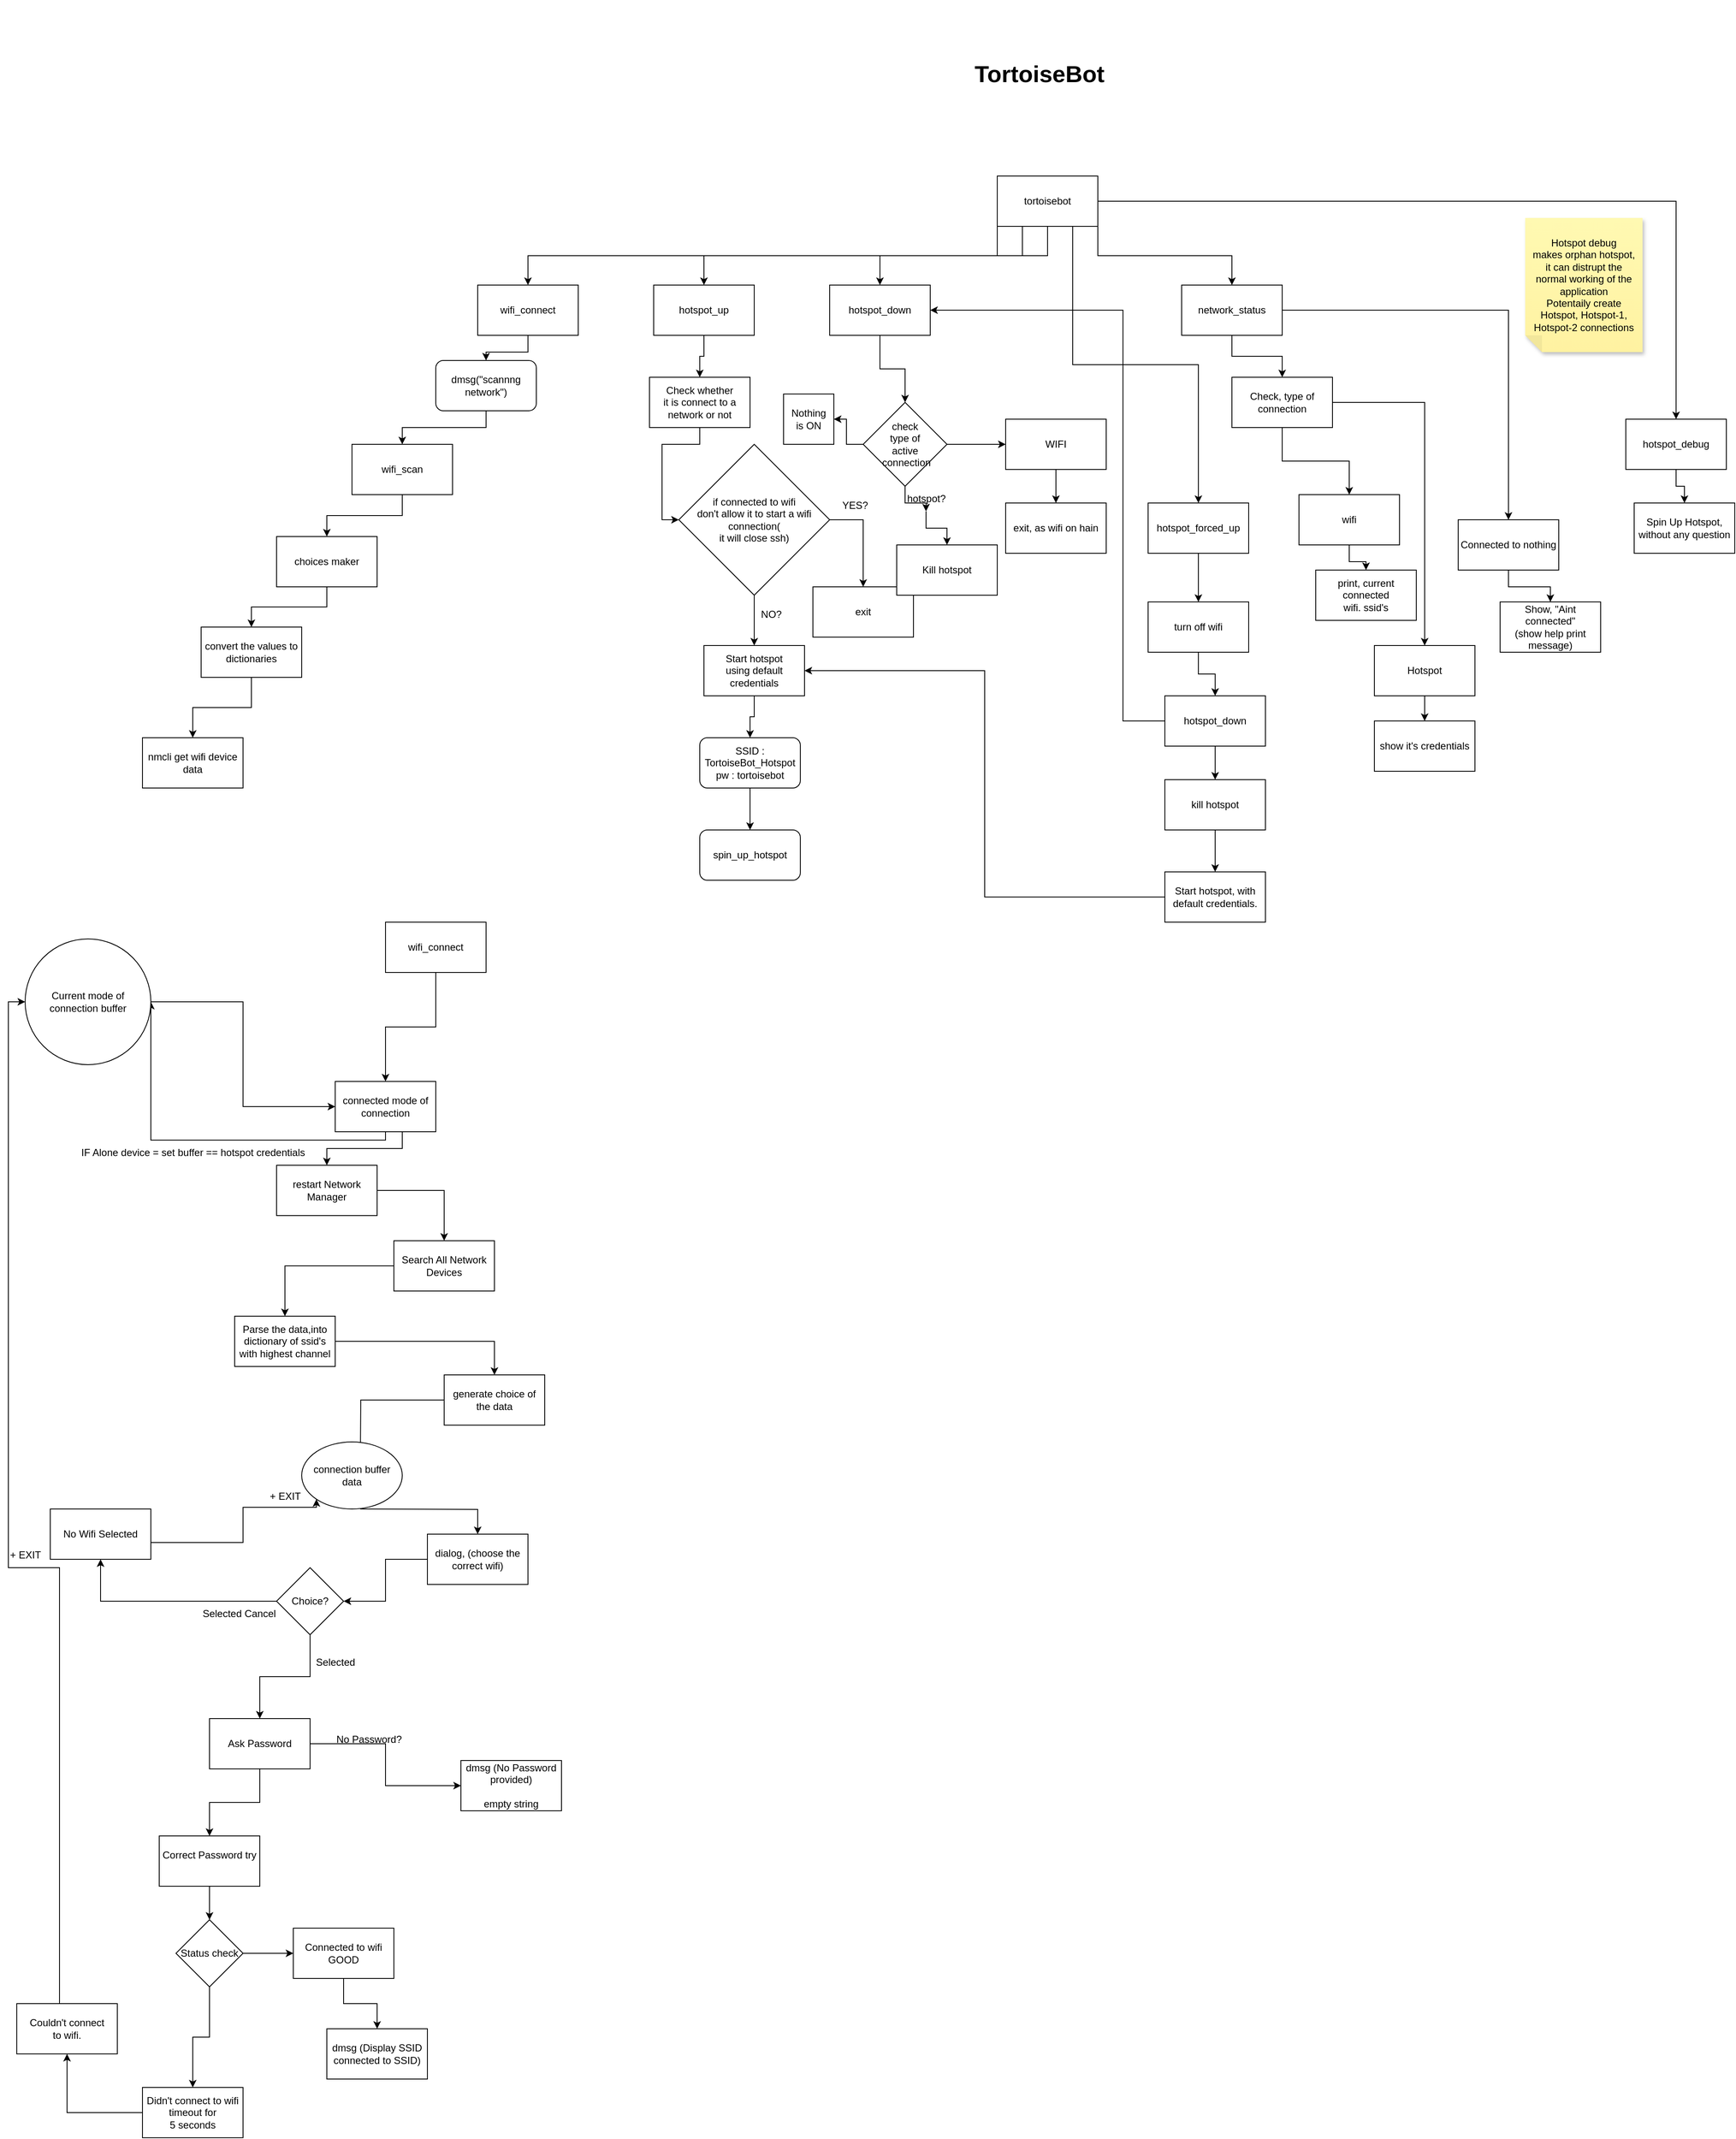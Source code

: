 <mxfile version="22.1.15" type="github">
  <diagram name="Page-1" id="8VOXqZR4LBoCSmC004xK">
    <mxGraphModel dx="2334" dy="1136" grid="1" gridSize="10" guides="1" tooltips="1" connect="1" arrows="1" fold="1" page="1" pageScale="1" pageWidth="850" pageHeight="1100" math="0" shadow="0">
      <root>
        <mxCell id="0" />
        <mxCell id="1" parent="0" />
        <mxCell id="CyJOnHxQEZw6uioQjQEH-8" style="edgeStyle=orthogonalEdgeStyle;rounded=0;orthogonalLoop=1;jettySize=auto;html=1;exitX=0.5;exitY=1;exitDx=0;exitDy=0;entryX=0.5;entryY=0;entryDx=0;entryDy=0;" parent="1" source="CyJOnHxQEZw6uioQjQEH-1" target="CyJOnHxQEZw6uioQjQEH-3" edge="1">
          <mxGeometry relative="1" as="geometry" />
        </mxCell>
        <mxCell id="CyJOnHxQEZw6uioQjQEH-10" style="edgeStyle=orthogonalEdgeStyle;rounded=0;orthogonalLoop=1;jettySize=auto;html=1;exitX=0;exitY=1;exitDx=0;exitDy=0;" parent="1" source="CyJOnHxQEZw6uioQjQEH-1" target="CyJOnHxQEZw6uioQjQEH-4" edge="1">
          <mxGeometry relative="1" as="geometry" />
        </mxCell>
        <mxCell id="CyJOnHxQEZw6uioQjQEH-11" style="edgeStyle=orthogonalEdgeStyle;rounded=0;orthogonalLoop=1;jettySize=auto;html=1;exitX=0.25;exitY=1;exitDx=0;exitDy=0;" parent="1" source="CyJOnHxQEZw6uioQjQEH-1" target="CyJOnHxQEZw6uioQjQEH-5" edge="1">
          <mxGeometry relative="1" as="geometry" />
        </mxCell>
        <mxCell id="CyJOnHxQEZw6uioQjQEH-12" style="edgeStyle=orthogonalEdgeStyle;rounded=0;orthogonalLoop=1;jettySize=auto;html=1;exitX=0.75;exitY=1;exitDx=0;exitDy=0;entryX=0.5;entryY=0;entryDx=0;entryDy=0;" parent="1" source="CyJOnHxQEZw6uioQjQEH-1" target="CyJOnHxQEZw6uioQjQEH-6" edge="1">
          <mxGeometry relative="1" as="geometry" />
        </mxCell>
        <mxCell id="CyJOnHxQEZw6uioQjQEH-13" style="edgeStyle=orthogonalEdgeStyle;rounded=0;orthogonalLoop=1;jettySize=auto;html=1;exitX=1;exitY=1;exitDx=0;exitDy=0;entryX=0.5;entryY=0;entryDx=0;entryDy=0;" parent="1" source="CyJOnHxQEZw6uioQjQEH-1" target="CyJOnHxQEZw6uioQjQEH-7" edge="1">
          <mxGeometry relative="1" as="geometry" />
        </mxCell>
        <mxCell id="CyJOnHxQEZw6uioQjQEH-15" style="edgeStyle=orthogonalEdgeStyle;rounded=0;orthogonalLoop=1;jettySize=auto;html=1;exitX=1;exitY=0.5;exitDx=0;exitDy=0;entryX=0.5;entryY=0;entryDx=0;entryDy=0;" parent="1" source="CyJOnHxQEZw6uioQjQEH-1" target="CyJOnHxQEZw6uioQjQEH-14" edge="1">
          <mxGeometry relative="1" as="geometry" />
        </mxCell>
        <mxCell id="CyJOnHxQEZw6uioQjQEH-1" value="&lt;div&gt;tortoisebot&lt;/div&gt;" style="rounded=0;whiteSpace=wrap;html=1;" parent="1" vertex="1">
          <mxGeometry x="1190" y="340" width="120" height="60" as="geometry" />
        </mxCell>
        <mxCell id="CyJOnHxQEZw6uioQjQEH-21" value="" style="edgeStyle=orthogonalEdgeStyle;rounded=0;orthogonalLoop=1;jettySize=auto;html=1;" parent="1" source="CyJOnHxQEZw6uioQjQEH-3" target="CyJOnHxQEZw6uioQjQEH-17" edge="1">
          <mxGeometry relative="1" as="geometry" />
        </mxCell>
        <mxCell id="CyJOnHxQEZw6uioQjQEH-3" value="&lt;div&gt;wifi_connect&lt;/div&gt;" style="whiteSpace=wrap;html=1;" parent="1" vertex="1">
          <mxGeometry x="570" y="470" width="120" height="60" as="geometry" />
        </mxCell>
        <mxCell id="CyJOnHxQEZw6uioQjQEH-36" style="edgeStyle=orthogonalEdgeStyle;rounded=0;orthogonalLoop=1;jettySize=auto;html=1;exitX=0.5;exitY=1;exitDx=0;exitDy=0;" parent="1" source="CyJOnHxQEZw6uioQjQEH-4" target="CyJOnHxQEZw6uioQjQEH-26" edge="1">
          <mxGeometry relative="1" as="geometry" />
        </mxCell>
        <mxCell id="CyJOnHxQEZw6uioQjQEH-4" value="hotspot_up" style="whiteSpace=wrap;html=1;" parent="1" vertex="1">
          <mxGeometry x="780" y="470" width="120" height="60" as="geometry" />
        </mxCell>
        <mxCell id="CyJOnHxQEZw6uioQjQEH-53" value="" style="edgeStyle=orthogonalEdgeStyle;rounded=0;orthogonalLoop=1;jettySize=auto;html=1;" parent="1" source="CyJOnHxQEZw6uioQjQEH-5" target="CyJOnHxQEZw6uioQjQEH-52" edge="1">
          <mxGeometry relative="1" as="geometry" />
        </mxCell>
        <mxCell id="CyJOnHxQEZw6uioQjQEH-5" value="hotspot_down" style="whiteSpace=wrap;html=1;" parent="1" vertex="1">
          <mxGeometry x="990" y="470" width="120" height="60" as="geometry" />
        </mxCell>
        <mxCell id="CyJOnHxQEZw6uioQjQEH-62" value="" style="edgeStyle=orthogonalEdgeStyle;rounded=0;orthogonalLoop=1;jettySize=auto;html=1;" parent="1" source="CyJOnHxQEZw6uioQjQEH-6" target="CyJOnHxQEZw6uioQjQEH-61" edge="1">
          <mxGeometry relative="1" as="geometry" />
        </mxCell>
        <mxCell id="CyJOnHxQEZw6uioQjQEH-6" value="hotspot_forced_up" style="whiteSpace=wrap;html=1;" parent="1" vertex="1">
          <mxGeometry x="1370" y="730" width="120" height="60" as="geometry" />
        </mxCell>
        <mxCell id="CyJOnHxQEZw6uioQjQEH-79" value="" style="edgeStyle=orthogonalEdgeStyle;rounded=0;orthogonalLoop=1;jettySize=auto;html=1;" parent="1" source="CyJOnHxQEZw6uioQjQEH-7" target="CyJOnHxQEZw6uioQjQEH-78" edge="1">
          <mxGeometry relative="1" as="geometry" />
        </mxCell>
        <mxCell id="CyJOnHxQEZw6uioQjQEH-89" style="edgeStyle=orthogonalEdgeStyle;rounded=0;orthogonalLoop=1;jettySize=auto;html=1;exitX=1;exitY=0.5;exitDx=0;exitDy=0;entryX=0.5;entryY=0;entryDx=0;entryDy=0;" parent="1" source="CyJOnHxQEZw6uioQjQEH-7" target="CyJOnHxQEZw6uioQjQEH-88" edge="1">
          <mxGeometry relative="1" as="geometry" />
        </mxCell>
        <mxCell id="CyJOnHxQEZw6uioQjQEH-7" value="network_status" style="whiteSpace=wrap;html=1;" parent="1" vertex="1">
          <mxGeometry x="1410" y="470" width="120" height="60" as="geometry" />
        </mxCell>
        <mxCell id="CyJOnHxQEZw6uioQjQEH-94" value="" style="edgeStyle=orthogonalEdgeStyle;rounded=0;orthogonalLoop=1;jettySize=auto;html=1;" parent="1" source="CyJOnHxQEZw6uioQjQEH-14" target="CyJOnHxQEZw6uioQjQEH-93" edge="1">
          <mxGeometry relative="1" as="geometry" />
        </mxCell>
        <mxCell id="CyJOnHxQEZw6uioQjQEH-14" value="hotspot_debug" style="rounded=0;whiteSpace=wrap;html=1;" parent="1" vertex="1">
          <mxGeometry x="1940" y="630" width="120" height="60" as="geometry" />
        </mxCell>
        <mxCell id="CyJOnHxQEZw6uioQjQEH-24" value="" style="edgeStyle=orthogonalEdgeStyle;rounded=0;orthogonalLoop=1;jettySize=auto;html=1;" parent="1" source="CyJOnHxQEZw6uioQjQEH-16" target="CyJOnHxQEZw6uioQjQEH-19" edge="1">
          <mxGeometry relative="1" as="geometry" />
        </mxCell>
        <mxCell id="CyJOnHxQEZw6uioQjQEH-16" value="&lt;div&gt;choices maker&lt;/div&gt;" style="rounded=0;whiteSpace=wrap;html=1;" parent="1" vertex="1">
          <mxGeometry x="330" y="770" width="120" height="60" as="geometry" />
        </mxCell>
        <mxCell id="CyJOnHxQEZw6uioQjQEH-22" value="" style="edgeStyle=orthogonalEdgeStyle;rounded=0;orthogonalLoop=1;jettySize=auto;html=1;" parent="1" source="CyJOnHxQEZw6uioQjQEH-17" target="CyJOnHxQEZw6uioQjQEH-18" edge="1">
          <mxGeometry relative="1" as="geometry" />
        </mxCell>
        <mxCell id="CyJOnHxQEZw6uioQjQEH-17" value="dmsg(&quot;scannng network&quot;)" style="rounded=1;whiteSpace=wrap;html=1;" parent="1" vertex="1">
          <mxGeometry x="520" y="560" width="120" height="60" as="geometry" />
        </mxCell>
        <mxCell id="CyJOnHxQEZw6uioQjQEH-23" value="" style="edgeStyle=orthogonalEdgeStyle;rounded=0;orthogonalLoop=1;jettySize=auto;html=1;" parent="1" source="CyJOnHxQEZw6uioQjQEH-18" target="CyJOnHxQEZw6uioQjQEH-16" edge="1">
          <mxGeometry relative="1" as="geometry" />
        </mxCell>
        <mxCell id="CyJOnHxQEZw6uioQjQEH-18" value="wifi_scan" style="whiteSpace=wrap;html=1;" parent="1" vertex="1">
          <mxGeometry x="420" y="660" width="120" height="60" as="geometry" />
        </mxCell>
        <mxCell id="CyJOnHxQEZw6uioQjQEH-25" value="" style="edgeStyle=orthogonalEdgeStyle;rounded=0;orthogonalLoop=1;jettySize=auto;html=1;" parent="1" source="CyJOnHxQEZw6uioQjQEH-19" target="CyJOnHxQEZw6uioQjQEH-20" edge="1">
          <mxGeometry relative="1" as="geometry" />
        </mxCell>
        <mxCell id="CyJOnHxQEZw6uioQjQEH-19" value="&lt;div&gt;convert the values to&lt;/div&gt;&lt;div&gt;dictionaries&lt;/div&gt;" style="whiteSpace=wrap;html=1;" parent="1" vertex="1">
          <mxGeometry x="240" y="878" width="120" height="60" as="geometry" />
        </mxCell>
        <mxCell id="CyJOnHxQEZw6uioQjQEH-20" value="&lt;div&gt;nmcli get wifi device data&lt;/div&gt;" style="whiteSpace=wrap;html=1;" parent="1" vertex="1">
          <mxGeometry x="170" y="1010" width="120" height="60" as="geometry" />
        </mxCell>
        <mxCell id="CyJOnHxQEZw6uioQjQEH-34" style="edgeStyle=orthogonalEdgeStyle;rounded=0;orthogonalLoop=1;jettySize=auto;html=1;exitX=0.5;exitY=1;exitDx=0;exitDy=0;entryX=0;entryY=0.5;entryDx=0;entryDy=0;" parent="1" source="CyJOnHxQEZw6uioQjQEH-26" target="CyJOnHxQEZw6uioQjQEH-32" edge="1">
          <mxGeometry relative="1" as="geometry" />
        </mxCell>
        <mxCell id="CyJOnHxQEZw6uioQjQEH-26" value="&lt;div&gt;Check whether&lt;/div&gt;&lt;div&gt;it is connect to a network or not&lt;br&gt;&lt;/div&gt;" style="whiteSpace=wrap;html=1;" parent="1" vertex="1">
          <mxGeometry x="775" y="580" width="120" height="60" as="geometry" />
        </mxCell>
        <mxCell id="CyJOnHxQEZw6uioQjQEH-28" value="&lt;div&gt;Hotspot debug&lt;/div&gt;&lt;div&gt;makes orphan hotspot,&lt;/div&gt;&lt;div&gt;it can distrupt the &lt;br&gt;&lt;/div&gt;&lt;div&gt;normal working of the application&lt;br&gt;Potentaily create&lt;br&gt;Hotspot, Hotspot-1, Hotspot-2 connections&lt;br&gt;&lt;/div&gt;" style="shape=note;whiteSpace=wrap;html=1;backgroundOutline=1;fontColor=#000000;darkOpacity=0.05;fillColor=#FFF9B2;strokeColor=none;fillStyle=solid;direction=west;gradientDirection=north;gradientColor=#FFF2A1;shadow=1;size=20;pointerEvents=1;" parent="1" vertex="1">
          <mxGeometry x="1820" y="390" width="140" height="160" as="geometry" />
        </mxCell>
        <mxCell id="CyJOnHxQEZw6uioQjQEH-38" style="edgeStyle=orthogonalEdgeStyle;rounded=0;orthogonalLoop=1;jettySize=auto;html=1;exitX=1;exitY=0.5;exitDx=0;exitDy=0;entryX=0.5;entryY=0;entryDx=0;entryDy=0;" parent="1" source="CyJOnHxQEZw6uioQjQEH-32" target="CyJOnHxQEZw6uioQjQEH-40" edge="1">
          <mxGeometry relative="1" as="geometry">
            <mxPoint x="1060" y="890" as="targetPoint" />
          </mxGeometry>
        </mxCell>
        <mxCell id="CyJOnHxQEZw6uioQjQEH-44" style="edgeStyle=orthogonalEdgeStyle;rounded=0;orthogonalLoop=1;jettySize=auto;html=1;exitX=0.5;exitY=1;exitDx=0;exitDy=0;entryX=0.5;entryY=0;entryDx=0;entryDy=0;" parent="1" source="CyJOnHxQEZw6uioQjQEH-32" target="CyJOnHxQEZw6uioQjQEH-43" edge="1">
          <mxGeometry relative="1" as="geometry" />
        </mxCell>
        <mxCell id="CyJOnHxQEZw6uioQjQEH-32" value="&lt;div&gt;if connected to wifi&lt;/div&gt;&lt;div&gt;don&#39;t allow it to start a wifi connection(&lt;br&gt;it will close ssh)&lt;br&gt;&lt;/div&gt;" style="rhombus;whiteSpace=wrap;html=1;" parent="1" vertex="1">
          <mxGeometry x="810" y="660" width="180" height="180" as="geometry" />
        </mxCell>
        <mxCell id="CyJOnHxQEZw6uioQjQEH-39" value="YES?" style="text;html=1;align=center;verticalAlign=middle;resizable=0;points=[];autosize=1;strokeColor=none;fillColor=none;" parent="1" vertex="1">
          <mxGeometry x="995" y="718" width="50" height="30" as="geometry" />
        </mxCell>
        <mxCell id="CyJOnHxQEZw6uioQjQEH-40" value="&lt;div&gt;exit&lt;/div&gt;" style="whiteSpace=wrap;html=1;" parent="1" vertex="1">
          <mxGeometry x="970" y="830" width="120" height="60" as="geometry" />
        </mxCell>
        <mxCell id="CyJOnHxQEZw6uioQjQEH-47" style="edgeStyle=orthogonalEdgeStyle;rounded=0;orthogonalLoop=1;jettySize=auto;html=1;entryX=0.5;entryY=0;entryDx=0;entryDy=0;" parent="1" source="CyJOnHxQEZw6uioQjQEH-43" target="CyJOnHxQEZw6uioQjQEH-46" edge="1">
          <mxGeometry relative="1" as="geometry" />
        </mxCell>
        <mxCell id="CyJOnHxQEZw6uioQjQEH-43" value="Start hotspot &lt;br&gt;using default &lt;br&gt;credentials" style="whiteSpace=wrap;html=1;" parent="1" vertex="1">
          <mxGeometry x="840" y="900" width="120" height="60" as="geometry" />
        </mxCell>
        <mxCell id="CyJOnHxQEZw6uioQjQEH-45" value="NO?" style="text;html=1;align=center;verticalAlign=middle;resizable=0;points=[];autosize=1;strokeColor=none;fillColor=none;" parent="1" vertex="1">
          <mxGeometry x="895" y="848" width="50" height="30" as="geometry" />
        </mxCell>
        <mxCell id="CyJOnHxQEZw6uioQjQEH-49" value="" style="edgeStyle=orthogonalEdgeStyle;rounded=0;orthogonalLoop=1;jettySize=auto;html=1;" parent="1" source="CyJOnHxQEZw6uioQjQEH-46" target="CyJOnHxQEZw6uioQjQEH-48" edge="1">
          <mxGeometry relative="1" as="geometry" />
        </mxCell>
        <mxCell id="CyJOnHxQEZw6uioQjQEH-46" value="SSID : TortoiseBot_Hotspot&lt;br&gt;pw : tortoisebot" style="rounded=1;whiteSpace=wrap;html=1;" parent="1" vertex="1">
          <mxGeometry x="835" y="1010" width="120" height="60" as="geometry" />
        </mxCell>
        <mxCell id="CyJOnHxQEZw6uioQjQEH-48" value="&lt;div&gt;spin_up_hotspot&lt;/div&gt;" style="rounded=1;whiteSpace=wrap;html=1;" parent="1" vertex="1">
          <mxGeometry x="835" y="1120" width="120" height="60" as="geometry" />
        </mxCell>
        <mxCell id="CyJOnHxQEZw6uioQjQEH-56" value="" style="edgeStyle=orthogonalEdgeStyle;rounded=0;orthogonalLoop=1;jettySize=auto;html=1;" parent="1" source="CyJOnHxQEZw6uioQjQEH-52" target="CyJOnHxQEZw6uioQjQEH-55" edge="1">
          <mxGeometry relative="1" as="geometry" />
        </mxCell>
        <mxCell id="CyJOnHxQEZw6uioQjQEH-60" value="" style="edgeStyle=orthogonalEdgeStyle;rounded=0;orthogonalLoop=1;jettySize=auto;html=1;" parent="1" source="CyJOnHxQEZw6uioQjQEH-73" target="CyJOnHxQEZw6uioQjQEH-59" edge="1">
          <mxGeometry relative="1" as="geometry" />
        </mxCell>
        <mxCell id="CyJOnHxQEZw6uioQjQEH-77" value="" style="edgeStyle=orthogonalEdgeStyle;rounded=0;orthogonalLoop=1;jettySize=auto;html=1;" parent="1" source="CyJOnHxQEZw6uioQjQEH-52" target="CyJOnHxQEZw6uioQjQEH-75" edge="1">
          <mxGeometry relative="1" as="geometry" />
        </mxCell>
        <mxCell id="CyJOnHxQEZw6uioQjQEH-52" value="check &lt;br&gt;&lt;div&gt;type of&lt;br&gt;active&lt;br&gt;&lt;/div&gt;&lt;div&gt;&amp;nbsp;connection&lt;/div&gt;" style="rhombus;whiteSpace=wrap;html=1;" parent="1" vertex="1">
          <mxGeometry x="1030" y="610" width="100" height="100" as="geometry" />
        </mxCell>
        <mxCell id="CyJOnHxQEZw6uioQjQEH-58" value="" style="edgeStyle=orthogonalEdgeStyle;rounded=0;orthogonalLoop=1;jettySize=auto;html=1;" parent="1" source="CyJOnHxQEZw6uioQjQEH-55" target="CyJOnHxQEZw6uioQjQEH-57" edge="1">
          <mxGeometry relative="1" as="geometry" />
        </mxCell>
        <mxCell id="CyJOnHxQEZw6uioQjQEH-55" value="WIFI" style="whiteSpace=wrap;html=1;" parent="1" vertex="1">
          <mxGeometry x="1200" y="630" width="120" height="60" as="geometry" />
        </mxCell>
        <mxCell id="CyJOnHxQEZw6uioQjQEH-57" value="exit, as wifi on hain" style="whiteSpace=wrap;html=1;" parent="1" vertex="1">
          <mxGeometry x="1200" y="730" width="120" height="60" as="geometry" />
        </mxCell>
        <mxCell id="CyJOnHxQEZw6uioQjQEH-59" value="Kill hotspot" style="whiteSpace=wrap;html=1;" parent="1" vertex="1">
          <mxGeometry x="1070" y="780" width="120" height="60" as="geometry" />
        </mxCell>
        <mxCell id="CyJOnHxQEZw6uioQjQEH-64" value="" style="edgeStyle=orthogonalEdgeStyle;rounded=0;orthogonalLoop=1;jettySize=auto;html=1;" parent="1" source="CyJOnHxQEZw6uioQjQEH-61" target="CyJOnHxQEZw6uioQjQEH-63" edge="1">
          <mxGeometry relative="1" as="geometry" />
        </mxCell>
        <mxCell id="CyJOnHxQEZw6uioQjQEH-61" value="turn off wifi" style="whiteSpace=wrap;html=1;" parent="1" vertex="1">
          <mxGeometry x="1370" y="848" width="120" height="60" as="geometry" />
        </mxCell>
        <mxCell id="CyJOnHxQEZw6uioQjQEH-65" style="edgeStyle=orthogonalEdgeStyle;rounded=0;orthogonalLoop=1;jettySize=auto;html=1;entryX=1;entryY=0.5;entryDx=0;entryDy=0;" parent="1" source="CyJOnHxQEZw6uioQjQEH-63" target="CyJOnHxQEZw6uioQjQEH-5" edge="1">
          <mxGeometry relative="1" as="geometry">
            <Array as="points">
              <mxPoint x="1340" y="990" />
              <mxPoint x="1340" y="500" />
            </Array>
          </mxGeometry>
        </mxCell>
        <mxCell id="CyJOnHxQEZw6uioQjQEH-67" value="" style="edgeStyle=orthogonalEdgeStyle;rounded=0;orthogonalLoop=1;jettySize=auto;html=1;" parent="1" source="CyJOnHxQEZw6uioQjQEH-63" target="CyJOnHxQEZw6uioQjQEH-66" edge="1">
          <mxGeometry relative="1" as="geometry" />
        </mxCell>
        <mxCell id="CyJOnHxQEZw6uioQjQEH-63" value="hotspot_down" style="whiteSpace=wrap;html=1;" parent="1" vertex="1">
          <mxGeometry x="1390" y="960" width="120" height="60" as="geometry" />
        </mxCell>
        <mxCell id="CyJOnHxQEZw6uioQjQEH-69" value="" style="edgeStyle=orthogonalEdgeStyle;rounded=0;orthogonalLoop=1;jettySize=auto;html=1;" parent="1" source="CyJOnHxQEZw6uioQjQEH-66" target="CyJOnHxQEZw6uioQjQEH-68" edge="1">
          <mxGeometry relative="1" as="geometry" />
        </mxCell>
        <mxCell id="CyJOnHxQEZw6uioQjQEH-66" value="&lt;div&gt;kill hotspot&lt;/div&gt;" style="whiteSpace=wrap;html=1;" parent="1" vertex="1">
          <mxGeometry x="1390" y="1060" width="120" height="60" as="geometry" />
        </mxCell>
        <mxCell id="CyJOnHxQEZw6uioQjQEH-70" style="edgeStyle=orthogonalEdgeStyle;rounded=0;orthogonalLoop=1;jettySize=auto;html=1;entryX=1;entryY=0.5;entryDx=0;entryDy=0;" parent="1" source="CyJOnHxQEZw6uioQjQEH-68" target="CyJOnHxQEZw6uioQjQEH-43" edge="1">
          <mxGeometry relative="1" as="geometry" />
        </mxCell>
        <mxCell id="CyJOnHxQEZw6uioQjQEH-68" value="Start hotspot, with default credentials." style="whiteSpace=wrap;html=1;" parent="1" vertex="1">
          <mxGeometry x="1390" y="1170" width="120" height="60" as="geometry" />
        </mxCell>
        <mxCell id="CyJOnHxQEZw6uioQjQEH-72" value="&lt;div align=&quot;justify&quot; style=&quot;font-size: 28px;&quot;&gt;&lt;h1&gt;&lt;b&gt;&lt;font style=&quot;font-size: 28px;&quot;&gt;TortoiseBot &lt;br&gt;&lt;/font&gt;&lt;/b&gt;&lt;/h1&gt;&lt;/div&gt;&lt;div align=&quot;justify&quot; style=&quot;font-size: 28px;&quot;&gt;&lt;b&gt;&lt;font style=&quot;font-size: 28px;&quot;&gt;&lt;br&gt;&lt;/font&gt;&lt;/b&gt;&lt;/div&gt;" style="text;html=1;align=center;verticalAlign=middle;resizable=0;points=[];autosize=1;strokeColor=none;fillColor=none;" parent="1" vertex="1">
          <mxGeometry x="1150" y="130" width="180" height="190" as="geometry" />
        </mxCell>
        <mxCell id="CyJOnHxQEZw6uioQjQEH-74" value="" style="edgeStyle=orthogonalEdgeStyle;rounded=0;orthogonalLoop=1;jettySize=auto;html=1;" parent="1" source="CyJOnHxQEZw6uioQjQEH-52" target="CyJOnHxQEZw6uioQjQEH-73" edge="1">
          <mxGeometry relative="1" as="geometry">
            <mxPoint x="1080" y="710" as="sourcePoint" />
            <mxPoint x="1120" y="740" as="targetPoint" />
          </mxGeometry>
        </mxCell>
        <mxCell id="CyJOnHxQEZw6uioQjQEH-73" value="hotspot?" style="text;html=1;align=center;verticalAlign=middle;resizable=0;points=[];autosize=1;strokeColor=none;fillColor=none;" parent="1" vertex="1">
          <mxGeometry x="1070" y="710" width="70" height="30" as="geometry" />
        </mxCell>
        <mxCell id="CyJOnHxQEZw6uioQjQEH-75" value="Nothing&lt;br&gt;is ON" style="whiteSpace=wrap;html=1;" parent="1" vertex="1">
          <mxGeometry x="935" y="600" width="60" height="60" as="geometry" />
        </mxCell>
        <mxCell id="CyJOnHxQEZw6uioQjQEH-81" value="" style="edgeStyle=orthogonalEdgeStyle;rounded=0;orthogonalLoop=1;jettySize=auto;html=1;" parent="1" source="CyJOnHxQEZw6uioQjQEH-78" target="CyJOnHxQEZw6uioQjQEH-80" edge="1">
          <mxGeometry relative="1" as="geometry" />
        </mxCell>
        <mxCell id="CyJOnHxQEZw6uioQjQEH-85" value="" style="edgeStyle=orthogonalEdgeStyle;rounded=0;orthogonalLoop=1;jettySize=auto;html=1;" parent="1" source="CyJOnHxQEZw6uioQjQEH-78" target="CyJOnHxQEZw6uioQjQEH-84" edge="1">
          <mxGeometry relative="1" as="geometry" />
        </mxCell>
        <mxCell id="CyJOnHxQEZw6uioQjQEH-78" value="&lt;div&gt;Check, type of connection&lt;/div&gt;" style="whiteSpace=wrap;html=1;" parent="1" vertex="1">
          <mxGeometry x="1470" y="580" width="120" height="60" as="geometry" />
        </mxCell>
        <mxCell id="CyJOnHxQEZw6uioQjQEH-83" value="" style="edgeStyle=orthogonalEdgeStyle;rounded=0;orthogonalLoop=1;jettySize=auto;html=1;" parent="1" source="CyJOnHxQEZw6uioQjQEH-80" target="CyJOnHxQEZw6uioQjQEH-82" edge="1">
          <mxGeometry relative="1" as="geometry" />
        </mxCell>
        <mxCell id="CyJOnHxQEZw6uioQjQEH-80" value="wifi" style="whiteSpace=wrap;html=1;" parent="1" vertex="1">
          <mxGeometry x="1550" y="720" width="120" height="60" as="geometry" />
        </mxCell>
        <mxCell id="CyJOnHxQEZw6uioQjQEH-82" value="print, current connected&lt;br&gt;wifi. ssid&#39;s" style="whiteSpace=wrap;html=1;" parent="1" vertex="1">
          <mxGeometry x="1570" y="810" width="120" height="60" as="geometry" />
        </mxCell>
        <mxCell id="CyJOnHxQEZw6uioQjQEH-87" value="" style="edgeStyle=orthogonalEdgeStyle;rounded=0;orthogonalLoop=1;jettySize=auto;html=1;" parent="1" source="CyJOnHxQEZw6uioQjQEH-84" target="CyJOnHxQEZw6uioQjQEH-86" edge="1">
          <mxGeometry relative="1" as="geometry" />
        </mxCell>
        <mxCell id="CyJOnHxQEZw6uioQjQEH-84" value="&lt;div&gt;Hotspot&lt;/div&gt;" style="whiteSpace=wrap;html=1;" parent="1" vertex="1">
          <mxGeometry x="1640" y="900" width="120" height="60" as="geometry" />
        </mxCell>
        <mxCell id="CyJOnHxQEZw6uioQjQEH-86" value="show it&#39;s credentials" style="whiteSpace=wrap;html=1;" parent="1" vertex="1">
          <mxGeometry x="1640" y="990" width="120" height="60" as="geometry" />
        </mxCell>
        <mxCell id="CyJOnHxQEZw6uioQjQEH-91" value="" style="edgeStyle=orthogonalEdgeStyle;rounded=0;orthogonalLoop=1;jettySize=auto;html=1;" parent="1" source="CyJOnHxQEZw6uioQjQEH-88" target="CyJOnHxQEZw6uioQjQEH-90" edge="1">
          <mxGeometry relative="1" as="geometry" />
        </mxCell>
        <mxCell id="CyJOnHxQEZw6uioQjQEH-88" value="&lt;div&gt;Connected to nothing&lt;/div&gt;" style="whiteSpace=wrap;html=1;" parent="1" vertex="1">
          <mxGeometry x="1740" y="750" width="120" height="60" as="geometry" />
        </mxCell>
        <mxCell id="CyJOnHxQEZw6uioQjQEH-90" value="&lt;div&gt;Show, &quot;Aint connected&quot;&lt;/div&gt;&lt;div&gt;(show help print message)&lt;br&gt;&lt;/div&gt;" style="whiteSpace=wrap;html=1;" parent="1" vertex="1">
          <mxGeometry x="1790" y="848" width="120" height="60" as="geometry" />
        </mxCell>
        <mxCell id="CyJOnHxQEZw6uioQjQEH-93" value="Spin Up Hotspot, without any question" style="whiteSpace=wrap;html=1;rounded=0;" parent="1" vertex="1">
          <mxGeometry x="1950" y="730" width="120" height="60" as="geometry" />
        </mxCell>
        <mxCell id="c0Pf5gPrulNi_Anjky-m-24" value="" style="edgeStyle=orthogonalEdgeStyle;rounded=0;orthogonalLoop=1;jettySize=auto;html=1;" edge="1" parent="1" source="CyJOnHxQEZw6uioQjQEH-97" target="c0Pf5gPrulNi_Anjky-m-23">
          <mxGeometry relative="1" as="geometry" />
        </mxCell>
        <mxCell id="CyJOnHxQEZw6uioQjQEH-97" value="&lt;div&gt;wifi_connect&lt;/div&gt;" style="rounded=0;whiteSpace=wrap;html=1;" parent="1" vertex="1">
          <mxGeometry x="460" y="1230" width="120" height="60" as="geometry" />
        </mxCell>
        <mxCell id="CyJOnHxQEZw6uioQjQEH-104" value="" style="edgeStyle=orthogonalEdgeStyle;rounded=0;orthogonalLoop=1;jettySize=auto;html=1;" parent="1" source="CyJOnHxQEZw6uioQjQEH-101" target="CyJOnHxQEZw6uioQjQEH-103" edge="1">
          <mxGeometry relative="1" as="geometry" />
        </mxCell>
        <mxCell id="CyJOnHxQEZw6uioQjQEH-101" value="restart Network Manager" style="whiteSpace=wrap;html=1;" parent="1" vertex="1">
          <mxGeometry x="330" y="1520" width="120" height="60" as="geometry" />
        </mxCell>
        <mxCell id="CyJOnHxQEZw6uioQjQEH-106" value="" style="edgeStyle=orthogonalEdgeStyle;rounded=0;orthogonalLoop=1;jettySize=auto;html=1;" parent="1" source="CyJOnHxQEZw6uioQjQEH-103" target="CyJOnHxQEZw6uioQjQEH-105" edge="1">
          <mxGeometry relative="1" as="geometry" />
        </mxCell>
        <mxCell id="CyJOnHxQEZw6uioQjQEH-103" value="Search All Network Devices" style="whiteSpace=wrap;html=1;" parent="1" vertex="1">
          <mxGeometry x="470" y="1610" width="120" height="60" as="geometry" />
        </mxCell>
        <mxCell id="CyJOnHxQEZw6uioQjQEH-108" value="" style="edgeStyle=orthogonalEdgeStyle;rounded=0;orthogonalLoop=1;jettySize=auto;html=1;" parent="1" source="CyJOnHxQEZw6uioQjQEH-105" target="CyJOnHxQEZw6uioQjQEH-107" edge="1">
          <mxGeometry relative="1" as="geometry" />
        </mxCell>
        <mxCell id="CyJOnHxQEZw6uioQjQEH-105" value="Parse the data,into dictionary of ssid&#39;s with highest channel" style="whiteSpace=wrap;html=1;" parent="1" vertex="1">
          <mxGeometry x="280" y="1700" width="120" height="60" as="geometry" />
        </mxCell>
        <mxCell id="CyJOnHxQEZw6uioQjQEH-110" value="" style="edgeStyle=orthogonalEdgeStyle;rounded=0;orthogonalLoop=1;jettySize=auto;html=1;exitX=0.5;exitY=1;exitDx=0;exitDy=0;" parent="1" target="CyJOnHxQEZw6uioQjQEH-109" edge="1">
          <mxGeometry relative="1" as="geometry">
            <mxPoint x="430" y="1930" as="sourcePoint" />
          </mxGeometry>
        </mxCell>
        <mxCell id="CyJOnHxQEZw6uioQjQEH-112" value="" style="edgeStyle=orthogonalEdgeStyle;rounded=0;orthogonalLoop=1;jettySize=auto;html=1;" parent="1" source="CyJOnHxQEZw6uioQjQEH-107" edge="1">
          <mxGeometry relative="1" as="geometry">
            <mxPoint x="430" y="1870" as="targetPoint" />
          </mxGeometry>
        </mxCell>
        <mxCell id="CyJOnHxQEZw6uioQjQEH-107" value="generate choice of the data" style="whiteSpace=wrap;html=1;" parent="1" vertex="1">
          <mxGeometry x="530" y="1770" width="120" height="60" as="geometry" />
        </mxCell>
        <mxCell id="CyJOnHxQEZw6uioQjQEH-114" value="" style="edgeStyle=orthogonalEdgeStyle;rounded=0;orthogonalLoop=1;jettySize=auto;html=1;" parent="1" source="CyJOnHxQEZw6uioQjQEH-109" target="CyJOnHxQEZw6uioQjQEH-113" edge="1">
          <mxGeometry relative="1" as="geometry" />
        </mxCell>
        <mxCell id="CyJOnHxQEZw6uioQjQEH-109" value="dialog, (choose the correct wifi)" style="whiteSpace=wrap;html=1;" parent="1" vertex="1">
          <mxGeometry x="510" y="1960" width="120" height="60" as="geometry" />
        </mxCell>
        <mxCell id="CyJOnHxQEZw6uioQjQEH-116" value="" style="edgeStyle=orthogonalEdgeStyle;rounded=0;orthogonalLoop=1;jettySize=auto;html=1;" parent="1" source="CyJOnHxQEZw6uioQjQEH-113" target="CyJOnHxQEZw6uioQjQEH-115" edge="1">
          <mxGeometry relative="1" as="geometry" />
        </mxCell>
        <mxCell id="c0Pf5gPrulNi_Anjky-m-6" value="" style="edgeStyle=orthogonalEdgeStyle;rounded=0;orthogonalLoop=1;jettySize=auto;html=1;" edge="1" parent="1" source="CyJOnHxQEZw6uioQjQEH-113" target="c0Pf5gPrulNi_Anjky-m-5">
          <mxGeometry relative="1" as="geometry" />
        </mxCell>
        <mxCell id="CyJOnHxQEZw6uioQjQEH-113" value="Choice?" style="rhombus;whiteSpace=wrap;html=1;" parent="1" vertex="1">
          <mxGeometry x="330" y="2000" width="80" height="80" as="geometry" />
        </mxCell>
        <mxCell id="c0Pf5gPrulNi_Anjky-m-3" value="" style="edgeStyle=orthogonalEdgeStyle;rounded=0;orthogonalLoop=1;jettySize=auto;html=1;movable=1;resizable=1;rotatable=1;deletable=1;editable=1;locked=0;connectable=1;" edge="1" parent="1" source="CyJOnHxQEZw6uioQjQEH-115" target="c0Pf5gPrulNi_Anjky-m-2">
          <mxGeometry relative="1" as="geometry" />
        </mxCell>
        <mxCell id="c0Pf5gPrulNi_Anjky-m-12" value="" style="edgeStyle=orthogonalEdgeStyle;rounded=0;orthogonalLoop=1;jettySize=auto;html=1;" edge="1" parent="1" source="CyJOnHxQEZw6uioQjQEH-115" target="c0Pf5gPrulNi_Anjky-m-11">
          <mxGeometry relative="1" as="geometry" />
        </mxCell>
        <mxCell id="CyJOnHxQEZw6uioQjQEH-115" value="Ask Password" style="whiteSpace=wrap;html=1;" parent="1" vertex="1">
          <mxGeometry x="250" y="2180" width="120" height="60" as="geometry" />
        </mxCell>
        <mxCell id="c0Pf5gPrulNi_Anjky-m-1" value="&lt;div&gt;Selected&lt;/div&gt;&lt;div&gt;&lt;br&gt;&lt;/div&gt;" style="text;html=1;align=center;verticalAlign=middle;resizable=0;points=[];autosize=1;strokeColor=none;fillColor=none;" vertex="1" parent="1">
          <mxGeometry x="365" y="2100" width="70" height="40" as="geometry" />
        </mxCell>
        <mxCell id="c0Pf5gPrulNi_Anjky-m-2" value="dmsg (No Password provided)&lt;br&gt;&lt;br&gt;empty string" style="whiteSpace=wrap;html=1;" vertex="1" parent="1">
          <mxGeometry x="550" y="2230" width="120" height="60" as="geometry" />
        </mxCell>
        <mxCell id="c0Pf5gPrulNi_Anjky-m-4" value="No Password?" style="text;html=1;align=center;verticalAlign=middle;resizable=1;points=[];autosize=1;strokeColor=none;fillColor=none;movable=1;rotatable=1;deletable=1;editable=1;locked=0;connectable=1;" vertex="1" parent="1">
          <mxGeometry x="390" y="2190" width="100" height="30" as="geometry" />
        </mxCell>
        <mxCell id="c0Pf5gPrulNi_Anjky-m-9" style="edgeStyle=orthogonalEdgeStyle;rounded=0;orthogonalLoop=1;jettySize=auto;html=1;entryX=0;entryY=1;entryDx=0;entryDy=0;" edge="1" parent="1" target="c0Pf5gPrulNi_Anjky-m-32">
          <mxGeometry relative="1" as="geometry">
            <mxPoint x="180" y="1970" as="sourcePoint" />
            <mxPoint x="377.574" y="1928.284" as="targetPoint" />
            <Array as="points">
              <mxPoint x="290" y="1970" />
              <mxPoint x="290" y="1928" />
              <mxPoint x="378" y="1928" />
            </Array>
          </mxGeometry>
        </mxCell>
        <mxCell id="c0Pf5gPrulNi_Anjky-m-5" value="No Wifi Selected" style="whiteSpace=wrap;html=1;" vertex="1" parent="1">
          <mxGeometry x="60" y="1930" width="120" height="60" as="geometry" />
        </mxCell>
        <mxCell id="c0Pf5gPrulNi_Anjky-m-7" value="Selected Cancel&lt;br&gt;" style="text;html=1;align=center;verticalAlign=middle;resizable=0;points=[];autosize=1;strokeColor=none;fillColor=none;" vertex="1" parent="1">
          <mxGeometry x="230" y="2040" width="110" height="30" as="geometry" />
        </mxCell>
        <mxCell id="c0Pf5gPrulNi_Anjky-m-10" value="+ EXIT" style="text;html=1;align=center;verticalAlign=middle;resizable=0;points=[];autosize=1;strokeColor=none;fillColor=none;" vertex="1" parent="1">
          <mxGeometry x="310" y="1900" width="60" height="30" as="geometry" />
        </mxCell>
        <mxCell id="c0Pf5gPrulNi_Anjky-m-14" value="" style="edgeStyle=orthogonalEdgeStyle;rounded=0;orthogonalLoop=1;jettySize=auto;html=1;" edge="1" parent="1" source="c0Pf5gPrulNi_Anjky-m-11" target="c0Pf5gPrulNi_Anjky-m-13">
          <mxGeometry relative="1" as="geometry" />
        </mxCell>
        <mxCell id="c0Pf5gPrulNi_Anjky-m-11" value="&lt;div&gt;Correct Password try&lt;/div&gt;&lt;div&gt;&lt;br&gt;&lt;/div&gt;" style="whiteSpace=wrap;html=1;" vertex="1" parent="1">
          <mxGeometry x="190" y="2320" width="120" height="60" as="geometry" />
        </mxCell>
        <mxCell id="c0Pf5gPrulNi_Anjky-m-16" value="" style="edgeStyle=orthogonalEdgeStyle;rounded=0;orthogonalLoop=1;jettySize=auto;html=1;" edge="1" parent="1" source="c0Pf5gPrulNi_Anjky-m-13" target="c0Pf5gPrulNi_Anjky-m-15">
          <mxGeometry relative="1" as="geometry" />
        </mxCell>
        <mxCell id="c0Pf5gPrulNi_Anjky-m-20" value="" style="edgeStyle=orthogonalEdgeStyle;rounded=0;orthogonalLoop=1;jettySize=auto;html=1;" edge="1" parent="1" source="c0Pf5gPrulNi_Anjky-m-13" target="c0Pf5gPrulNi_Anjky-m-19">
          <mxGeometry relative="1" as="geometry" />
        </mxCell>
        <mxCell id="c0Pf5gPrulNi_Anjky-m-13" value="Status check" style="rhombus;whiteSpace=wrap;html=1;direction=south;" vertex="1" parent="1">
          <mxGeometry x="210" y="2420" width="80" height="80" as="geometry" />
        </mxCell>
        <mxCell id="c0Pf5gPrulNi_Anjky-m-18" value="" style="edgeStyle=orthogonalEdgeStyle;rounded=0;orthogonalLoop=1;jettySize=auto;html=1;" edge="1" parent="1" source="c0Pf5gPrulNi_Anjky-m-15" target="c0Pf5gPrulNi_Anjky-m-17">
          <mxGeometry relative="1" as="geometry" />
        </mxCell>
        <mxCell id="c0Pf5gPrulNi_Anjky-m-15" value="Connected to wifi&lt;br&gt;GOOD" style="whiteSpace=wrap;html=1;" vertex="1" parent="1">
          <mxGeometry x="350" y="2430" width="120" height="60" as="geometry" />
        </mxCell>
        <mxCell id="c0Pf5gPrulNi_Anjky-m-17" value="&lt;div&gt;dmsg (Display SSID &lt;br&gt;&lt;/div&gt;&lt;div&gt;connected to SSID)&lt;br&gt;&lt;/div&gt;" style="whiteSpace=wrap;html=1;" vertex="1" parent="1">
          <mxGeometry x="390" y="2550" width="120" height="60" as="geometry" />
        </mxCell>
        <mxCell id="c0Pf5gPrulNi_Anjky-m-35" style="edgeStyle=orthogonalEdgeStyle;rounded=0;orthogonalLoop=1;jettySize=auto;html=1;exitX=0;exitY=0.5;exitDx=0;exitDy=0;entryX=0.5;entryY=1;entryDx=0;entryDy=0;" edge="1" parent="1" source="c0Pf5gPrulNi_Anjky-m-19" target="c0Pf5gPrulNi_Anjky-m-34">
          <mxGeometry relative="1" as="geometry" />
        </mxCell>
        <mxCell id="c0Pf5gPrulNi_Anjky-m-19" value="Didn&#39;t connect to wifi&lt;br&gt;timeout for &lt;br&gt;5 seconds" style="whiteSpace=wrap;html=1;" vertex="1" parent="1">
          <mxGeometry x="170" y="2620" width="120" height="60" as="geometry" />
        </mxCell>
        <mxCell id="c0Pf5gPrulNi_Anjky-m-22" value="&lt;div&gt;+ EXIT&lt;/div&gt;" style="text;html=1;align=center;verticalAlign=middle;resizable=0;points=[];autosize=1;strokeColor=none;fillColor=none;" vertex="1" parent="1">
          <mxGeometry y="1970" width="60" height="30" as="geometry" />
        </mxCell>
        <mxCell id="c0Pf5gPrulNi_Anjky-m-25" value="" style="edgeStyle=orthogonalEdgeStyle;rounded=0;orthogonalLoop=1;jettySize=auto;html=1;" edge="1" parent="1" source="c0Pf5gPrulNi_Anjky-m-23" target="CyJOnHxQEZw6uioQjQEH-101">
          <mxGeometry relative="1" as="geometry">
            <Array as="points">
              <mxPoint x="480" y="1500" />
              <mxPoint x="390" y="1500" />
            </Array>
          </mxGeometry>
        </mxCell>
        <mxCell id="c0Pf5gPrulNi_Anjky-m-27" value="" style="edgeStyle=orthogonalEdgeStyle;rounded=0;orthogonalLoop=1;jettySize=auto;html=1;" edge="1" parent="1" source="c0Pf5gPrulNi_Anjky-m-23" target="c0Pf5gPrulNi_Anjky-m-26">
          <mxGeometry relative="1" as="geometry">
            <Array as="points">
              <mxPoint x="460" y="1490" />
              <mxPoint x="180" y="1490" />
            </Array>
          </mxGeometry>
        </mxCell>
        <mxCell id="c0Pf5gPrulNi_Anjky-m-23" value="&lt;div&gt;connected mode of&lt;/div&gt;&lt;div&gt;connection&lt;/div&gt;" style="whiteSpace=wrap;html=1;" vertex="1" parent="1">
          <mxGeometry x="400" y="1420" width="120" height="60" as="geometry" />
        </mxCell>
        <mxCell id="c0Pf5gPrulNi_Anjky-m-29" style="edgeStyle=orthogonalEdgeStyle;rounded=0;orthogonalLoop=1;jettySize=auto;html=1;exitX=1;exitY=0.5;exitDx=0;exitDy=0;entryX=0;entryY=0.5;entryDx=0;entryDy=0;" edge="1" parent="1" source="c0Pf5gPrulNi_Anjky-m-26" target="c0Pf5gPrulNi_Anjky-m-23">
          <mxGeometry relative="1" as="geometry" />
        </mxCell>
        <mxCell id="c0Pf5gPrulNi_Anjky-m-26" value="Current mode of connection buffer" style="ellipse;whiteSpace=wrap;html=1;" vertex="1" parent="1">
          <mxGeometry x="30" y="1250" width="150" height="150" as="geometry" />
        </mxCell>
        <mxCell id="c0Pf5gPrulNi_Anjky-m-31" value="IF Alone device = set buffer == hotspot credentials" style="text;html=1;align=center;verticalAlign=middle;resizable=0;points=[];autosize=1;strokeColor=none;fillColor=none;" vertex="1" parent="1">
          <mxGeometry x="85" y="1490" width="290" height="30" as="geometry" />
        </mxCell>
        <mxCell id="c0Pf5gPrulNi_Anjky-m-32" value="connection buffer data" style="ellipse;whiteSpace=wrap;html=1;" vertex="1" parent="1">
          <mxGeometry x="360" y="1850" width="120" height="80" as="geometry" />
        </mxCell>
        <mxCell id="c0Pf5gPrulNi_Anjky-m-37" style="edgeStyle=orthogonalEdgeStyle;rounded=0;orthogonalLoop=1;jettySize=auto;html=1;entryX=0;entryY=0.5;entryDx=0;entryDy=0;exitX=0.25;exitY=0;exitDx=0;exitDy=0;" edge="1" parent="1" source="c0Pf5gPrulNi_Anjky-m-34" target="c0Pf5gPrulNi_Anjky-m-26">
          <mxGeometry relative="1" as="geometry">
            <mxPoint y="1310" as="targetPoint" />
            <mxPoint x="70.003" y="2550" as="sourcePoint" />
            <Array as="points">
              <mxPoint x="71" y="2520" />
              <mxPoint x="71" y="2000" />
              <mxPoint x="10" y="2000" />
              <mxPoint x="10" y="1325" />
            </Array>
          </mxGeometry>
        </mxCell>
        <mxCell id="c0Pf5gPrulNi_Anjky-m-34" value="&lt;div&gt;Couldn&#39;t connect&lt;/div&gt;&lt;div&gt;to wifi.&lt;br&gt;&lt;/div&gt;" style="whiteSpace=wrap;html=1;" vertex="1" parent="1">
          <mxGeometry x="20" y="2520" width="120" height="60" as="geometry" />
        </mxCell>
      </root>
    </mxGraphModel>
  </diagram>
</mxfile>
